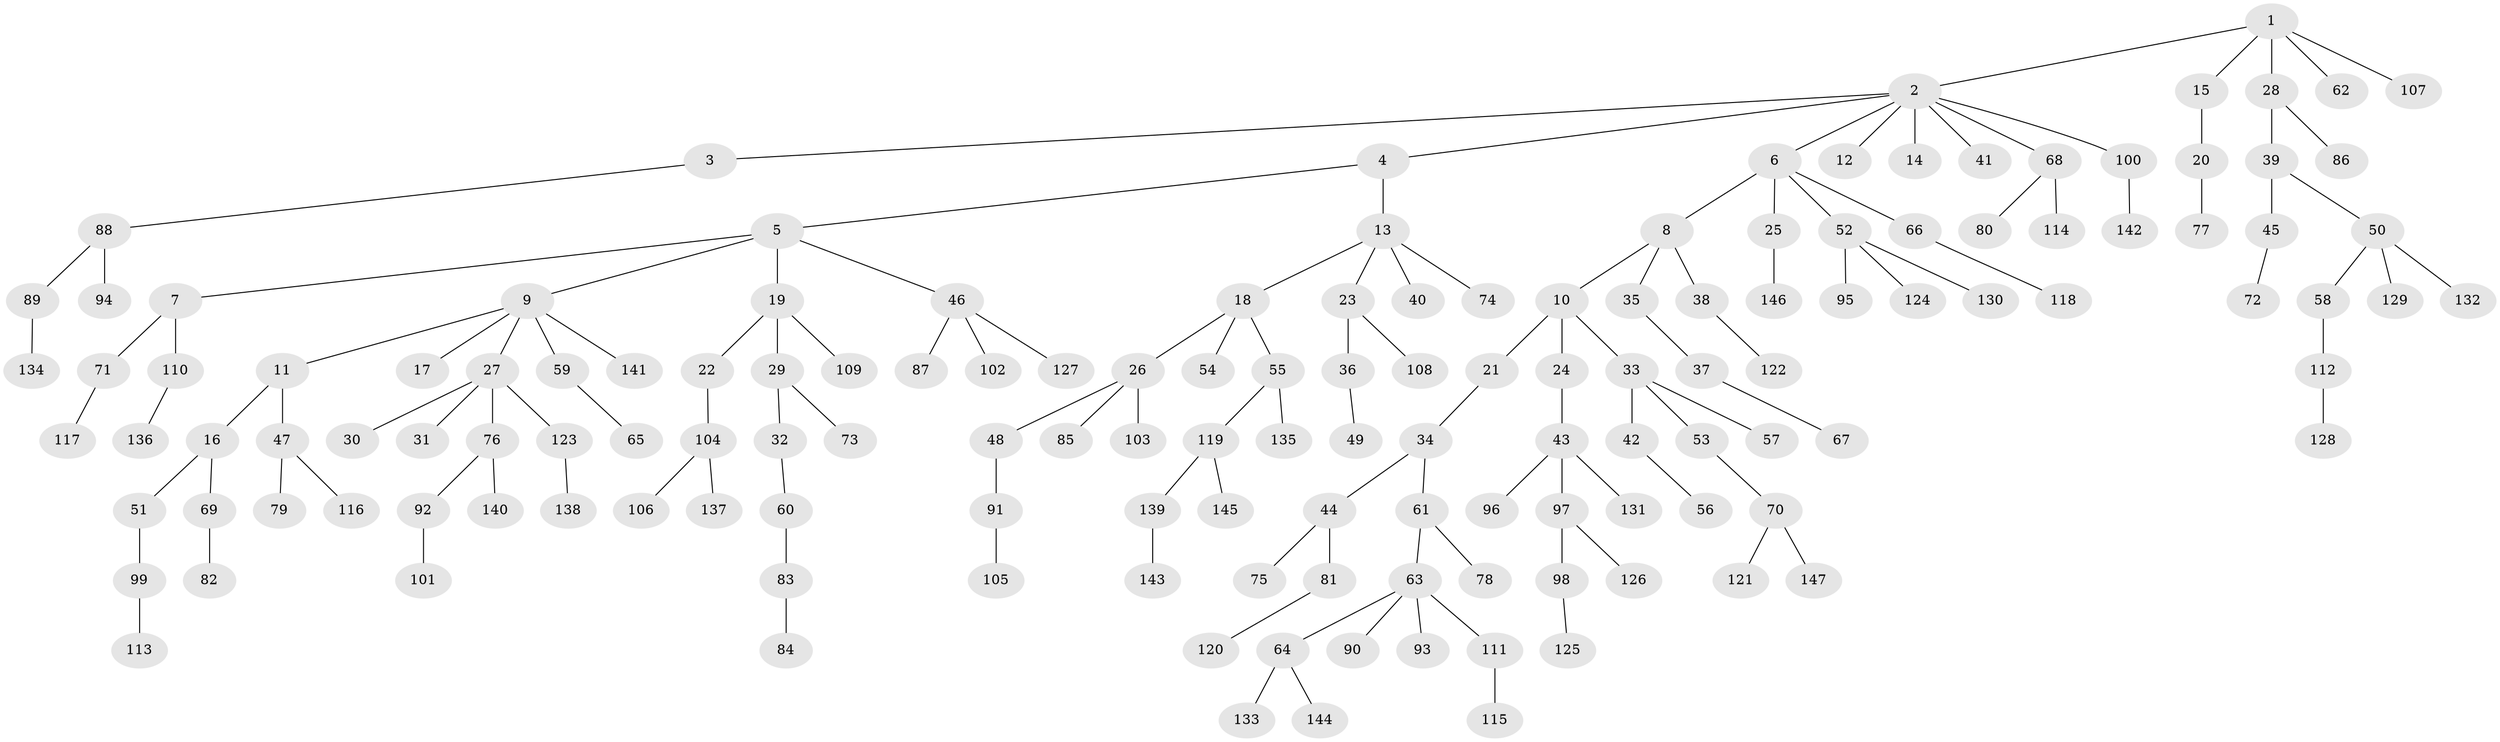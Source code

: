 // coarse degree distribution, {1: 0.6470588235294118, 2: 0.16666666666666666, 4: 0.0196078431372549, 5: 0.049019607843137254, 3: 0.08823529411764706, 13: 0.00980392156862745, 17: 0.00980392156862745, 12: 0.00980392156862745}
// Generated by graph-tools (version 1.1) at 2025/56/03/04/25 21:56:00]
// undirected, 147 vertices, 146 edges
graph export_dot {
graph [start="1"]
  node [color=gray90,style=filled];
  1;
  2;
  3;
  4;
  5;
  6;
  7;
  8;
  9;
  10;
  11;
  12;
  13;
  14;
  15;
  16;
  17;
  18;
  19;
  20;
  21;
  22;
  23;
  24;
  25;
  26;
  27;
  28;
  29;
  30;
  31;
  32;
  33;
  34;
  35;
  36;
  37;
  38;
  39;
  40;
  41;
  42;
  43;
  44;
  45;
  46;
  47;
  48;
  49;
  50;
  51;
  52;
  53;
  54;
  55;
  56;
  57;
  58;
  59;
  60;
  61;
  62;
  63;
  64;
  65;
  66;
  67;
  68;
  69;
  70;
  71;
  72;
  73;
  74;
  75;
  76;
  77;
  78;
  79;
  80;
  81;
  82;
  83;
  84;
  85;
  86;
  87;
  88;
  89;
  90;
  91;
  92;
  93;
  94;
  95;
  96;
  97;
  98;
  99;
  100;
  101;
  102;
  103;
  104;
  105;
  106;
  107;
  108;
  109;
  110;
  111;
  112;
  113;
  114;
  115;
  116;
  117;
  118;
  119;
  120;
  121;
  122;
  123;
  124;
  125;
  126;
  127;
  128;
  129;
  130;
  131;
  132;
  133;
  134;
  135;
  136;
  137;
  138;
  139;
  140;
  141;
  142;
  143;
  144;
  145;
  146;
  147;
  1 -- 2;
  1 -- 15;
  1 -- 28;
  1 -- 62;
  1 -- 107;
  2 -- 3;
  2 -- 4;
  2 -- 6;
  2 -- 12;
  2 -- 14;
  2 -- 41;
  2 -- 68;
  2 -- 100;
  3 -- 88;
  4 -- 5;
  4 -- 13;
  5 -- 7;
  5 -- 9;
  5 -- 19;
  5 -- 46;
  6 -- 8;
  6 -- 25;
  6 -- 52;
  6 -- 66;
  7 -- 71;
  7 -- 110;
  8 -- 10;
  8 -- 35;
  8 -- 38;
  9 -- 11;
  9 -- 17;
  9 -- 27;
  9 -- 59;
  9 -- 141;
  10 -- 21;
  10 -- 24;
  10 -- 33;
  11 -- 16;
  11 -- 47;
  13 -- 18;
  13 -- 23;
  13 -- 40;
  13 -- 74;
  15 -- 20;
  16 -- 51;
  16 -- 69;
  18 -- 26;
  18 -- 54;
  18 -- 55;
  19 -- 22;
  19 -- 29;
  19 -- 109;
  20 -- 77;
  21 -- 34;
  22 -- 104;
  23 -- 36;
  23 -- 108;
  24 -- 43;
  25 -- 146;
  26 -- 48;
  26 -- 85;
  26 -- 103;
  27 -- 30;
  27 -- 31;
  27 -- 76;
  27 -- 123;
  28 -- 39;
  28 -- 86;
  29 -- 32;
  29 -- 73;
  32 -- 60;
  33 -- 42;
  33 -- 53;
  33 -- 57;
  34 -- 44;
  34 -- 61;
  35 -- 37;
  36 -- 49;
  37 -- 67;
  38 -- 122;
  39 -- 45;
  39 -- 50;
  42 -- 56;
  43 -- 96;
  43 -- 97;
  43 -- 131;
  44 -- 75;
  44 -- 81;
  45 -- 72;
  46 -- 87;
  46 -- 102;
  46 -- 127;
  47 -- 79;
  47 -- 116;
  48 -- 91;
  50 -- 58;
  50 -- 129;
  50 -- 132;
  51 -- 99;
  52 -- 95;
  52 -- 124;
  52 -- 130;
  53 -- 70;
  55 -- 119;
  55 -- 135;
  58 -- 112;
  59 -- 65;
  60 -- 83;
  61 -- 63;
  61 -- 78;
  63 -- 64;
  63 -- 90;
  63 -- 93;
  63 -- 111;
  64 -- 133;
  64 -- 144;
  66 -- 118;
  68 -- 80;
  68 -- 114;
  69 -- 82;
  70 -- 121;
  70 -- 147;
  71 -- 117;
  76 -- 92;
  76 -- 140;
  81 -- 120;
  83 -- 84;
  88 -- 89;
  88 -- 94;
  89 -- 134;
  91 -- 105;
  92 -- 101;
  97 -- 98;
  97 -- 126;
  98 -- 125;
  99 -- 113;
  100 -- 142;
  104 -- 106;
  104 -- 137;
  110 -- 136;
  111 -- 115;
  112 -- 128;
  119 -- 139;
  119 -- 145;
  123 -- 138;
  139 -- 143;
}
